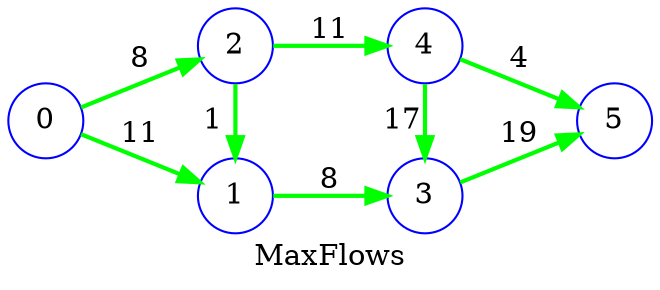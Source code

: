 digraph maxflows{
    label="MaxFlows"
    node[shape="circle",color=blue];
    edge[penwidth=2,color=green]
    rankdir="LR";
    0->1[label="11"];
    0->2[label="8"];
    1->3[label="8"];
    2->1[label="1"];
    2->4[label="11"];
    4->3[label="17"];
    4->5[label="4"];
    3->5[label="19"];
    {rank = same 1, 2};
    {rank = same 3, 4};    
}
